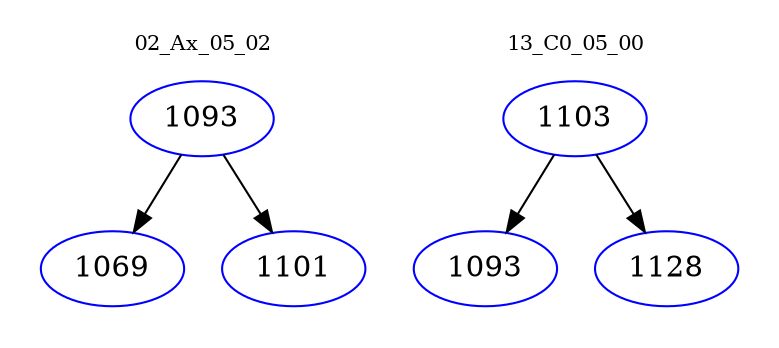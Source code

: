 digraph{
subgraph cluster_0 {
color = white
label = "02_Ax_05_02";
fontsize=10;
T0_1093 [label="1093", color="blue"]
T0_1093 -> T0_1069 [color="black"]
T0_1069 [label="1069", color="blue"]
T0_1093 -> T0_1101 [color="black"]
T0_1101 [label="1101", color="blue"]
}
subgraph cluster_1 {
color = white
label = "13_C0_05_00";
fontsize=10;
T1_1103 [label="1103", color="blue"]
T1_1103 -> T1_1093 [color="black"]
T1_1093 [label="1093", color="blue"]
T1_1103 -> T1_1128 [color="black"]
T1_1128 [label="1128", color="blue"]
}
}
